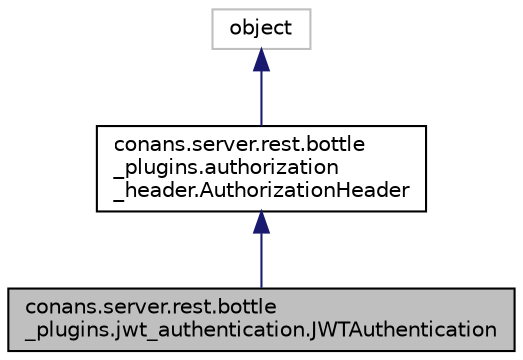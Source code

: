digraph "conans.server.rest.bottle_plugins.jwt_authentication.JWTAuthentication"
{
 // LATEX_PDF_SIZE
  edge [fontname="Helvetica",fontsize="10",labelfontname="Helvetica",labelfontsize="10"];
  node [fontname="Helvetica",fontsize="10",shape=record];
  Node1 [label="conans.server.rest.bottle\l_plugins.jwt_authentication.JWTAuthentication",height=0.2,width=0.4,color="black", fillcolor="grey75", style="filled", fontcolor="black",tooltip=" "];
  Node2 -> Node1 [dir="back",color="midnightblue",fontsize="10",style="solid"];
  Node2 [label="conans.server.rest.bottle\l_plugins.authorization\l_header.AuthorizationHeader",height=0.2,width=0.4,color="black", fillcolor="white", style="filled",URL="$classconans_1_1server_1_1rest_1_1bottle__plugins_1_1authorization__header_1_1AuthorizationHeader.html",tooltip=" "];
  Node3 -> Node2 [dir="back",color="midnightblue",fontsize="10",style="solid"];
  Node3 [label="object",height=0.2,width=0.4,color="grey75", fillcolor="white", style="filled",tooltip=" "];
}

